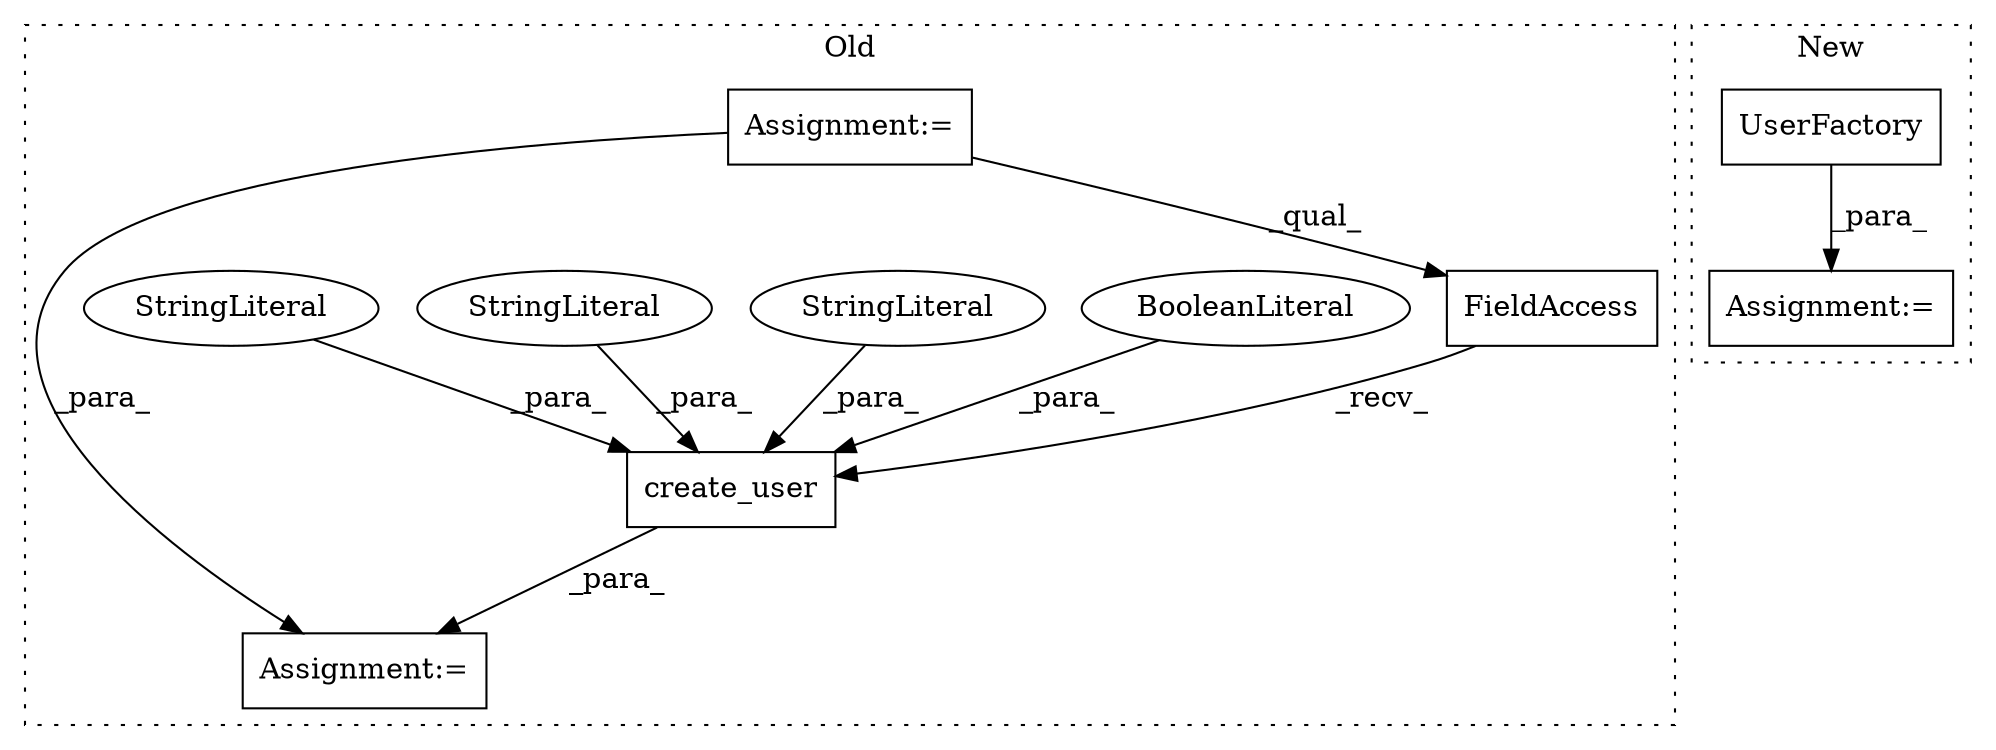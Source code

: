 digraph G {
subgraph cluster0 {
1 [label="create_user" a="32" s="3159,3223" l="12,1" shape="box"];
3 [label="FieldAccess" a="22" s="3137" l="21" shape="box"];
4 [label="BooleanLiteral" a="9" s="3219" l="4" shape="ellipse"];
5 [label="StringLiteral" a="45" s="3182" l="21" shape="ellipse"];
6 [label="Assignment:=" a="7" s="3136" l="1" shape="box"];
7 [label="StringLiteral" a="45" s="3171" l="10" shape="ellipse"];
8 [label="StringLiteral" a="45" s="3204" l="14" shape="ellipse"];
9 [label="Assignment:=" a="7" s="2900" l="13" shape="box"];
label = "Old";
style="dotted";
}
subgraph cluster1 {
2 [label="UserFactory" a="32" s="2467" l="13" shape="box"];
10 [label="Assignment:=" a="7" s="2466" l="1" shape="box"];
label = "New";
style="dotted";
}
1 -> 6 [label="_para_"];
2 -> 10 [label="_para_"];
3 -> 1 [label="_recv_"];
4 -> 1 [label="_para_"];
5 -> 1 [label="_para_"];
7 -> 1 [label="_para_"];
8 -> 1 [label="_para_"];
9 -> 6 [label="_para_"];
9 -> 3 [label="_qual_"];
}